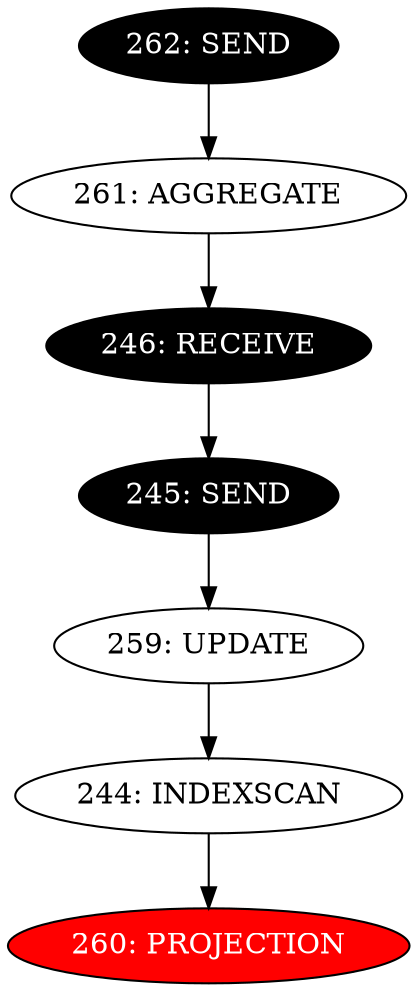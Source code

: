 digraph name {
244 [label="244: INDEXSCAN" ];
244 -> 260;
260 [label="260: PROJECTION" fontcolor="white" style="filled" fillcolor="red"];
259 [label="259: UPDATE" ];
259 -> 244;
245 [label="245: SEND" fontcolor="white" style="filled" fillcolor="black"];
245 -> 259;
246 [label="246: RECEIVE" fontcolor="white" style="filled" fillcolor="black"];
246 -> 245;
261 [label="261: AGGREGATE" ];
261 -> 246;
262 [label="262: SEND" fontcolor="white" style="filled" fillcolor="black"];
262 -> 261;

}

